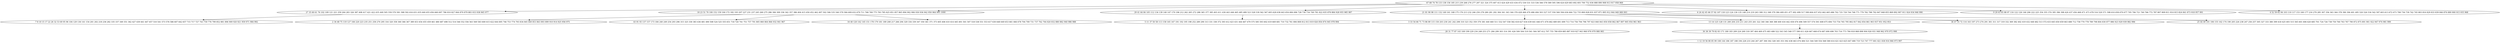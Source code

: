 digraph true_tree {
	"0" -> "1"
	"0" -> "2"
	"0" -> "3"
	"3" -> "4"
	"2" -> "5"
	"0" -> "6"
	"6" -> "7"
	"6" -> "8"
	"6" -> "9"
	"8" -> "10"
	"0" -> "11"
	"0" -> "12"
	"0" -> "13"
	"2" -> "14"
	"7" -> "15"
	"6" -> "16"
	"10" -> "17"
	"2" -> "18"
	"1" -> "19"
	"0" [label="67 68 74 78 133 138 156 185 215 239 268 276 277 297 321 324 375 407 413 424 429 433 434 472 530 531 533 536 566 578 589 595 596 624 629 683 692 693 700 752 836 888 890 908 913 917 958 969"];
	"1" [label="27 35 60 61 76 102 109 121 221 259 264 283 326 387 408 417 421 422 435 449 505 559 570 581 588 592 616 631 635 640 655 656 660 697 786 810 827 844 870 879 883 933 938 965 977"];
	"2" [label="18 23 51 70 100 152 159 164 172 182 193 207 227 231 237 245 260 275 286 306 309 336 342 357 386 404 415 450 452 462 497 502 506 535 540 579 584 609 632 679 711 768 769 775 783 785 825 851 857 865 894 902 906 930 936 942 950 964 995 1000"];
	"3" [label="29 41 64 84 105 112 134 139 140 147 170 196 212 262 265 272 288 365 377 385 403 411 430 443 446 465 485 489 523 528 539 562 567 605 628 638 643 654 684 696 728 730 734 749 781 822 835 878 884 928 955 985 987"];
	"4" [label="5 11 37 50 58 113 158 165 167 191 192 195 198 252 289 290 313 331 338 372 393 412 423 431 444 467 479 575 585 593 602 619 669 681 710 732 761 806 808 812 813 819 826 856 874 945 978 994"];
	"5" [label="2 34 48 75 119 127 166 220 223 235 251 258 270 295 316 320 358 360 366 367 389 453 454 455 459 461 480 487 498 512 514 546 552 556 563 569 583 600 615 622 644 695 746 753 774 793 834 845 849 853 863 893 899 910 914 925 956 975"];
	"6" [label="21 81 90 98 111 132 149 161 168 175 176 213 232 246 250 278 280 281 292 304 341 343 344 376 428 466 470 486 494 503 527 537 550 560 594 636 664 722 735 800 828 831 837 871 895 912 944 949 989 993"];
	"7" [label="3 33 54 66 71 73 86 89 115 150 203 230 241 242 298 310 323 352 359 370 381 440 460 511 532 547 558 582 618 627 634 639 641 646 671 676 682 689 691 699 713 714 756 794 796 797 823 840 843 850 858 862 867 897 905 954 961 963"];
	"8" [label="13 14 125 128 131 200 204 210 211 243 255 261 322 340 346 368 388 400 416 442 458 476 496 509 557 574 591 608 675 694 733 754 765 795 802 817 842 854 861 903 937 951 952 953"];
	"9" [label="36 47 55 72 114 163 197 273 274 291 301 311 317 319 332 369 382 402 419 432 448 482 513 572 633 645 650 659 663 688 712 758 770 778 789 798 804 830 877 886 923 929 939 982 996"];
	"10" [label="30 38 39 79 82 83 171 180 183 209 224 269 318 397 464 469 475 483 488 522 543 545 548 577 590 611 626 667 668 674 687 690 698 703 716 773 784 818 868 898 904 926 931 948 962 970 972 998"];
	"11" [label="6 24 42 45 46 57 92 107 118 123 124 130 135 148 214 219 263 308 312 348 379 384 409 451 477 492 499 517 599 604 637 652 662 665 686 702 725 729 744 748 771 779 782 788 792 847 848 855 869 892 907 911 924 934 946 990"];
	"12" [label="9 20 63 65 88 97 116 122 126 146 206 222 225 354 355 374 395 396 398 420 437 456 468 471 473 478 516 529 571 598 610 658 670 677 705 706 721 740 766 772 787 807 809 811 814 815 824 841 873 918 957 991"];
	"13" [label="4 52 59 62 94 103 110 117 153 160 177 216 279 285 307 356 363 364 378 390 394 401 495 520 526 534 542 597 603 613 672 673 708 736 739 742 745 803 816 829 833 839 846 876 889 900 915 935 968"];
	"14" [label="43 91 93 137 157 173 184 240 249 254 293 296 315 325 330 383 436 481 490 508 524 525 555 651 718 720 741 751 757 791 805 860 864 866 932 941 967"];
	"15" [label="28 31 77 87 143 169 199 229 234 248 253 271 284 299 303 314 391 426 500 504 519 561 564 587 612 707 755 780 859 885 887 919 927 943 960 976 979 980 983"];
	"16" [label="25 44 49 101 106 155 162 174 190 205 226 238 247 256 257 305 327 333 380 399 418 425 493 515 565 601 606 620 685 701 724 726 738 750 760 763 767 790 872 875 891 901 922 947 974 981 999"];
	"17" [label="1 12 19 56 80 85 99 108 144 186 187 188 194 228 233 244 267 287 300 302 328 345 353 392 438 463 474 484 521 544 549 554 568 580 614 621 623 625 647 680 719 723 747 777 801 821 838 916 966 973 997"];
	"18" [label="16 40 120 142 145 151 178 179 181 189 208 217 266 294 329 334 339 347 350 361 371 373 405 406 410 414 445 491 501 507 518 538 551 553 617 630 648 649 653 661 666 678 704 709 731 737 762 764 820 832 880 882 940 986 988"];
	"19" [label="7 8 10 15 17 22 26 32 53 69 95 96 104 129 136 141 154 201 202 218 236 282 335 337 349 351 362 427 439 441 447 457 510 541 573 576 586 607 642 657 715 717 727 743 759 776 799 852 881 896 909 920 921 959 971 984 992"];
}
